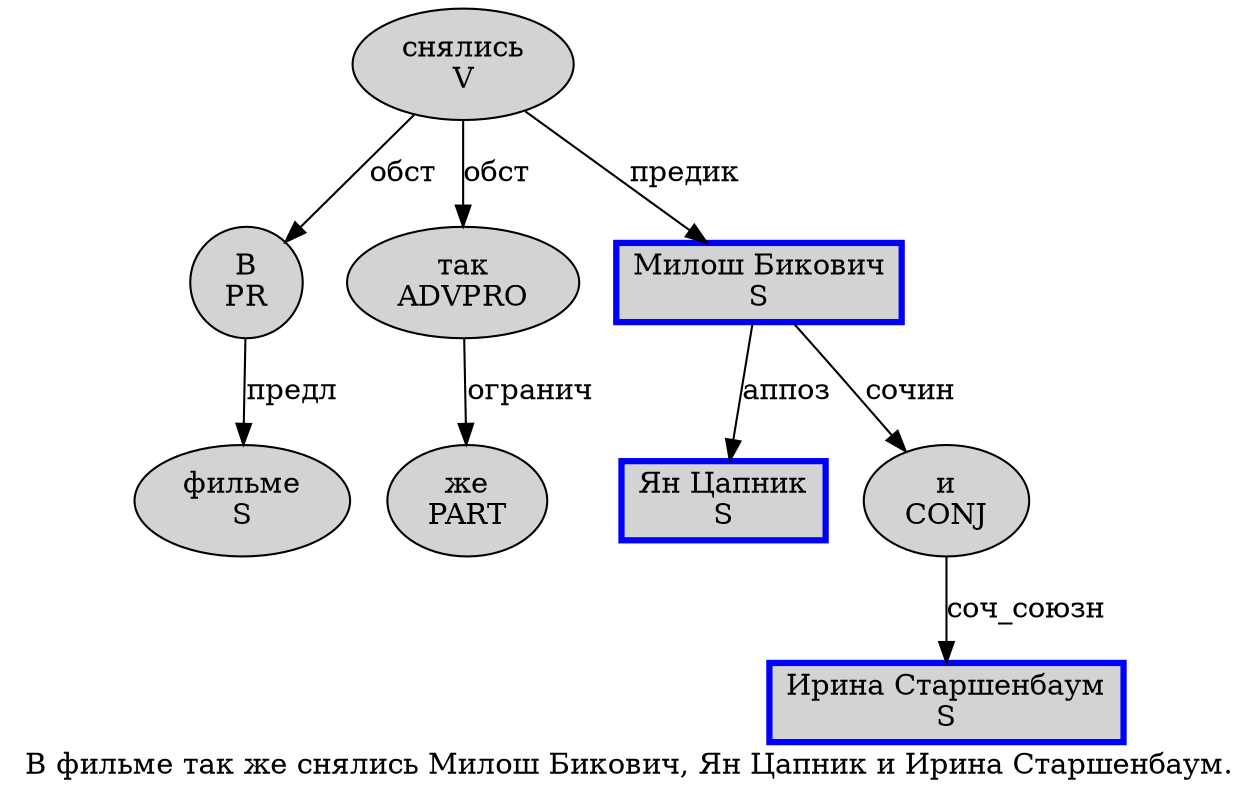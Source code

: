 digraph SENTENCE_1301 {
	graph [label="В фильме так же снялись Милош Бикович, Ян Цапник и Ирина Старшенбаум."]
	node [style=filled]
		0 [label="В
PR" color="" fillcolor=lightgray penwidth=1 shape=ellipse]
		1 [label="фильме
S" color="" fillcolor=lightgray penwidth=1 shape=ellipse]
		2 [label="так
ADVPRO" color="" fillcolor=lightgray penwidth=1 shape=ellipse]
		3 [label="же
PART" color="" fillcolor=lightgray penwidth=1 shape=ellipse]
		4 [label="снялись
V" color="" fillcolor=lightgray penwidth=1 shape=ellipse]
		5 [label="Милош Бикович
S" color=blue fillcolor=lightgray penwidth=3 shape=box]
		7 [label="Ян Цапник
S" color=blue fillcolor=lightgray penwidth=3 shape=box]
		8 [label="и
CONJ" color="" fillcolor=lightgray penwidth=1 shape=ellipse]
		9 [label="Ирина Старшенбаум
S" color=blue fillcolor=lightgray penwidth=3 shape=box]
			5 -> 8 [label="сочин"]
			5 -> 7 [label="аппоз"]
			8 -> 9 [label="соч_союзн"]
			0 -> 1 [label="предл"]
			4 -> 0 [label="обст"]
			4 -> 2 [label="обст"]
			4 -> 5 [label="предик"]
			2 -> 3 [label="огранич"]
}